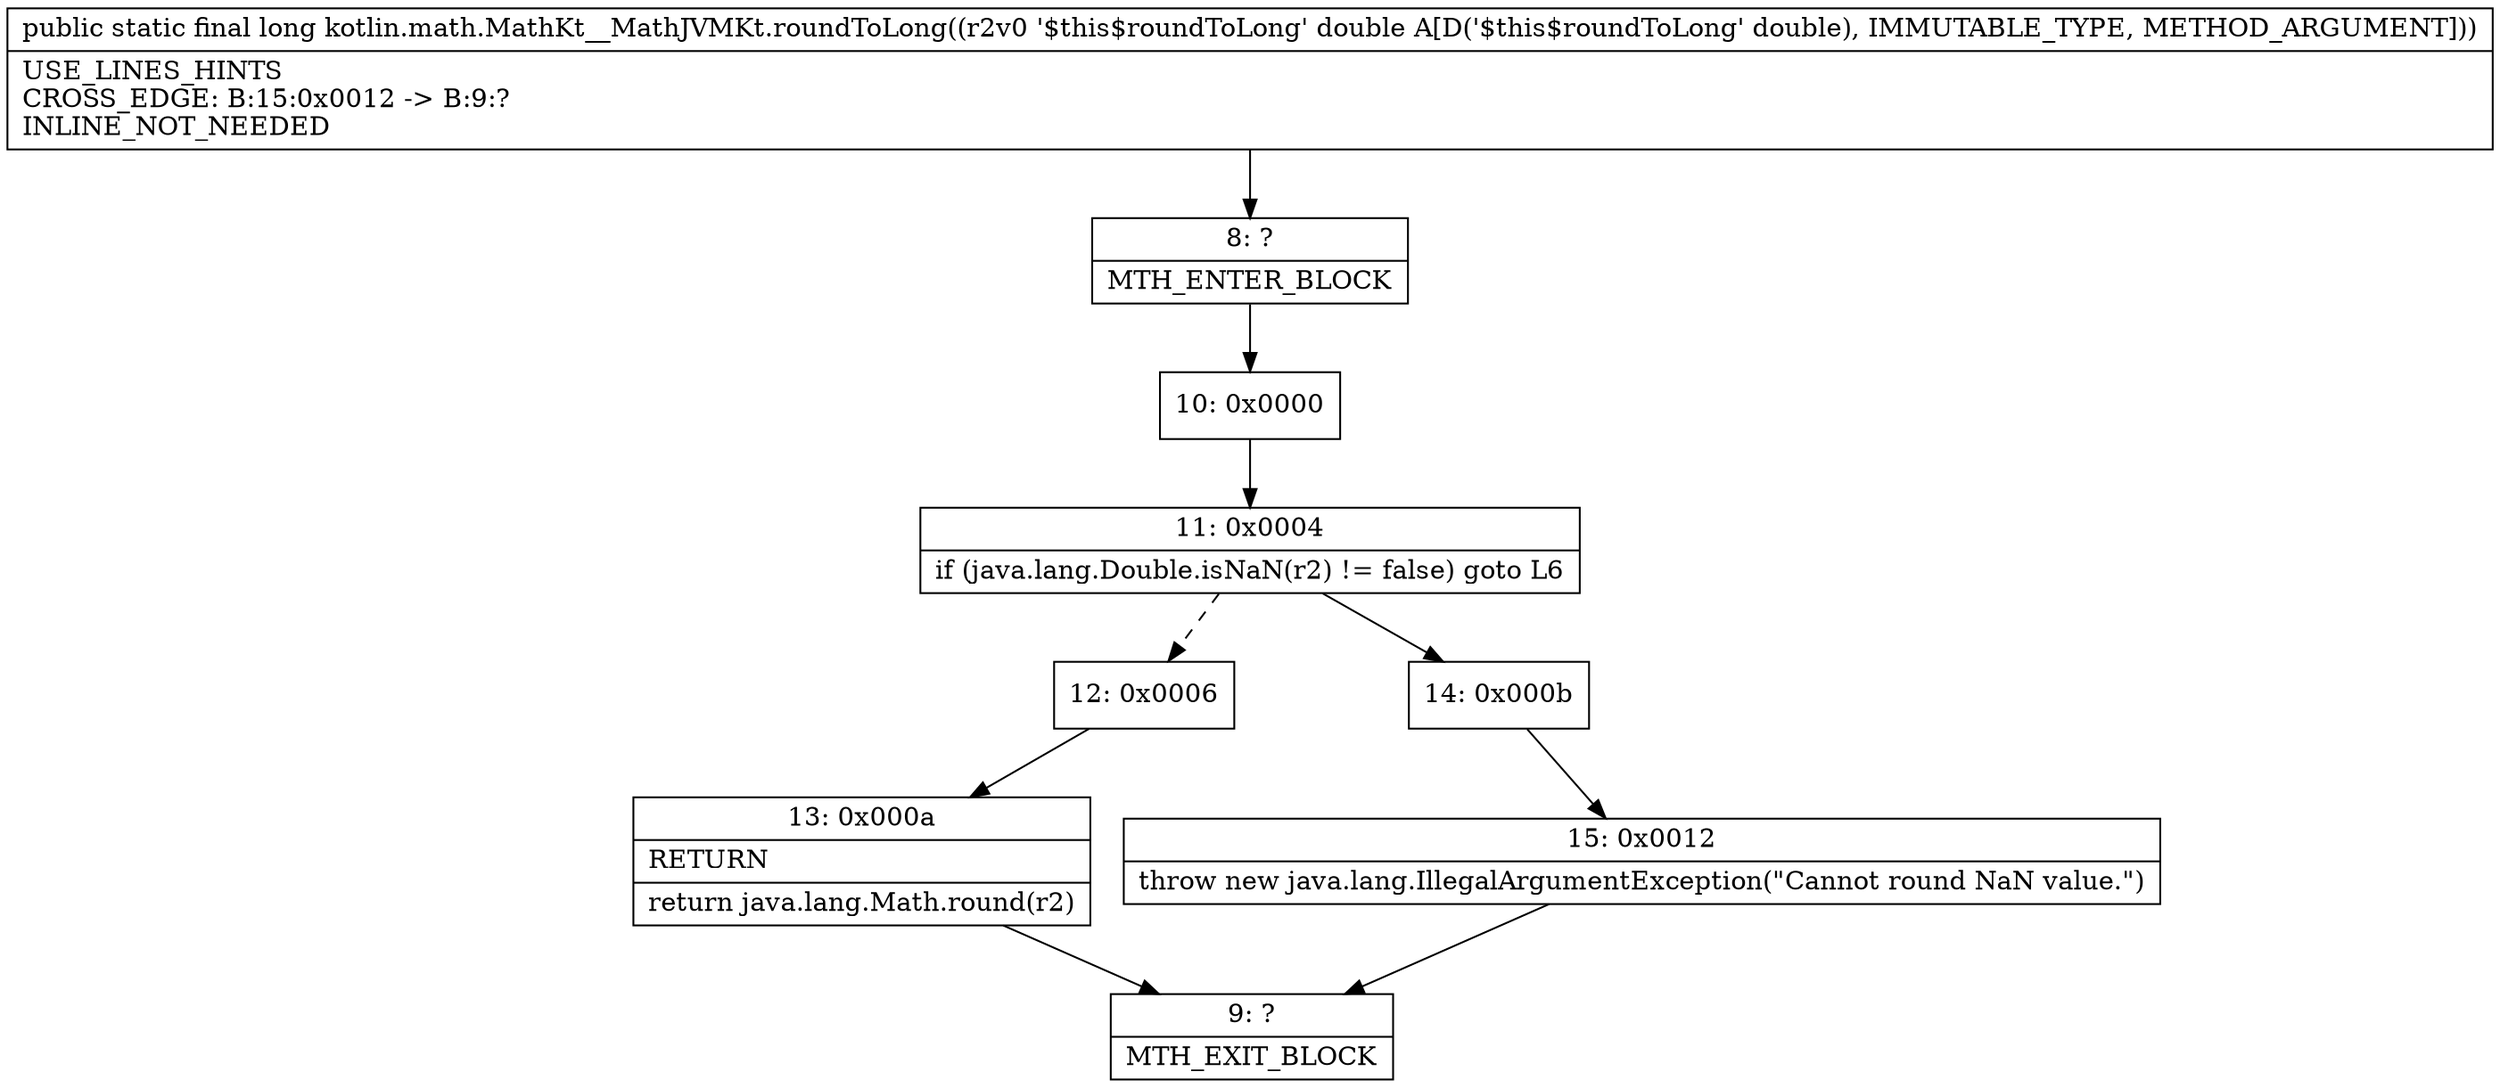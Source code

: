 digraph "CFG forkotlin.math.MathKt__MathJVMKt.roundToLong(D)J" {
Node_8 [shape=record,label="{8\:\ ?|MTH_ENTER_BLOCK\l}"];
Node_10 [shape=record,label="{10\:\ 0x0000}"];
Node_11 [shape=record,label="{11\:\ 0x0004|if (java.lang.Double.isNaN(r2) != false) goto L6\l}"];
Node_12 [shape=record,label="{12\:\ 0x0006}"];
Node_13 [shape=record,label="{13\:\ 0x000a|RETURN\l|return java.lang.Math.round(r2)\l}"];
Node_9 [shape=record,label="{9\:\ ?|MTH_EXIT_BLOCK\l}"];
Node_14 [shape=record,label="{14\:\ 0x000b}"];
Node_15 [shape=record,label="{15\:\ 0x0012|throw new java.lang.IllegalArgumentException(\"Cannot round NaN value.\")\l}"];
MethodNode[shape=record,label="{public static final long kotlin.math.MathKt__MathJVMKt.roundToLong((r2v0 '$this$roundToLong' double A[D('$this$roundToLong' double), IMMUTABLE_TYPE, METHOD_ARGUMENT]))  | USE_LINES_HINTS\lCROSS_EDGE: B:15:0x0012 \-\> B:9:?\lINLINE_NOT_NEEDED\l}"];
MethodNode -> Node_8;Node_8 -> Node_10;
Node_10 -> Node_11;
Node_11 -> Node_12[style=dashed];
Node_11 -> Node_14;
Node_12 -> Node_13;
Node_13 -> Node_9;
Node_14 -> Node_15;
Node_15 -> Node_9;
}

